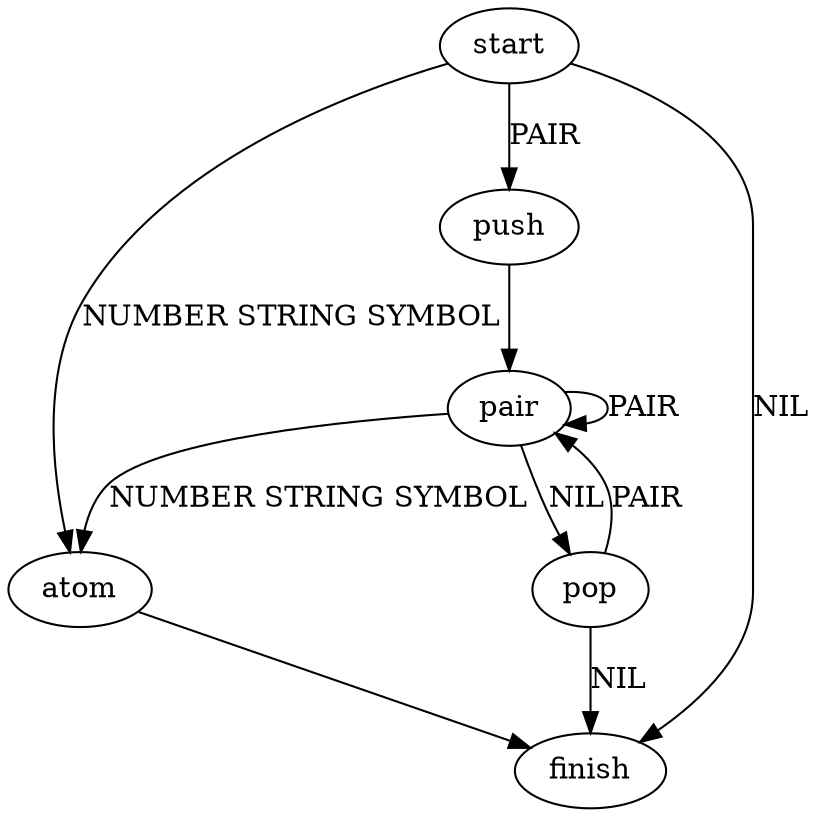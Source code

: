 digraph lisp {
  start -> atom [label="NUMBER STRING SYMBOL"];
  start -> push [label="PAIR"];
  push -> pair;
  start -> finish [label="NIL"];
  atom -> finish;
  pair -> pop [label="NIL"];
  pop -> finish [label="NIL"];
  pop -> pair [label="PAIR"];
  pair -> pair [label="PAIR"];
  pair -> atom [label="NUMBER STRING SYMBOL"];
}
